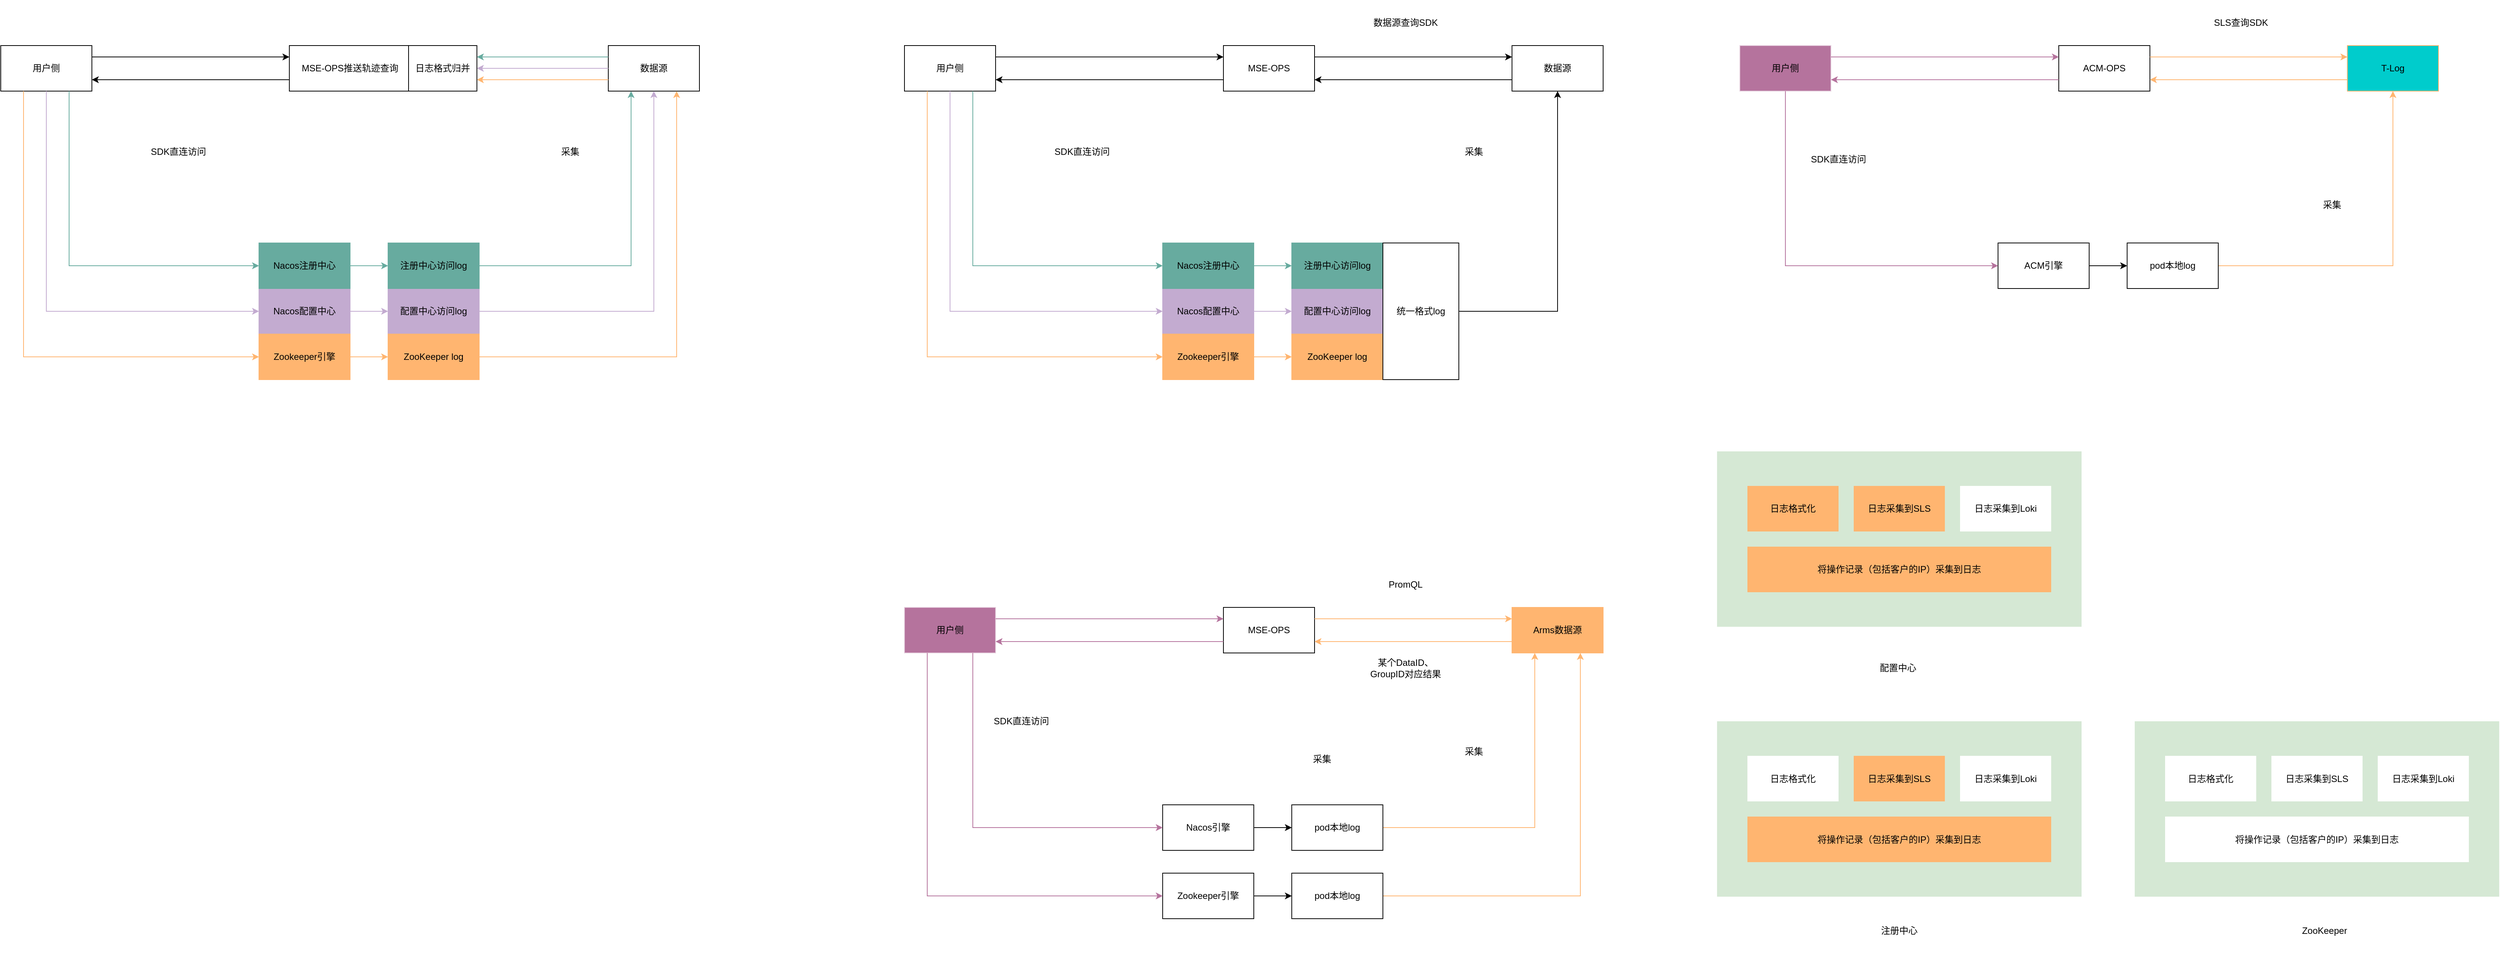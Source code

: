 <mxfile version="16.6.5" type="github">
  <diagram id="Uhu2Ll49Uh4k2IdSFsoS" name="Page-1">
    <mxGraphModel dx="3018" dy="728" grid="1" gridSize="10" guides="1" tooltips="1" connect="1" arrows="1" fold="1" page="1" pageScale="1" pageWidth="827" pageHeight="1169" math="0" shadow="0">
      <root>
        <mxCell id="0" />
        <mxCell id="1" parent="0" />
        <mxCell id="-PRiL7OBCbt_mv9-A4bU-6" value="用户侧" style="rounded=0;whiteSpace=wrap;html=1;fillColor=#B5739D;strokeColor=#E6D0DE;" parent="1" vertex="1">
          <mxGeometry x="240" y="1260" width="120" height="60" as="geometry" />
        </mxCell>
        <mxCell id="-PRiL7OBCbt_mv9-A4bU-7" value="MSE-OPS" style="rounded=0;whiteSpace=wrap;html=1;" parent="1" vertex="1">
          <mxGeometry x="660" y="1260" width="120" height="60" as="geometry" />
        </mxCell>
        <mxCell id="-PRiL7OBCbt_mv9-A4bU-8" value="Arms数据源" style="rounded=0;whiteSpace=wrap;html=1;strokeColor=#FFB570;fillColor=#FFB570;" parent="1" vertex="1">
          <mxGeometry x="1040" y="1260" width="120" height="60" as="geometry" />
        </mxCell>
        <mxCell id="-PRiL7OBCbt_mv9-A4bU-9" style="edgeStyle=orthogonalEdgeStyle;rounded=0;orthogonalLoop=1;jettySize=auto;html=1;exitX=1;exitY=0.5;exitDx=0;exitDy=0;entryX=0;entryY=0.5;entryDx=0;entryDy=0;" parent="1" source="-PRiL7OBCbt_mv9-A4bU-10" target="-PRiL7OBCbt_mv9-A4bU-23" edge="1">
          <mxGeometry relative="1" as="geometry" />
        </mxCell>
        <mxCell id="-PRiL7OBCbt_mv9-A4bU-10" value="Nacos引擎" style="rounded=0;whiteSpace=wrap;html=1;" parent="1" vertex="1">
          <mxGeometry x="580" y="1520" width="120" height="60" as="geometry" />
        </mxCell>
        <mxCell id="-PRiL7OBCbt_mv9-A4bU-11" value="" style="endArrow=classic;html=1;rounded=0;entryX=1;entryY=0.75;entryDx=0;entryDy=0;exitX=0;exitY=0.75;exitDx=0;exitDy=0;fillColor=#FFB570;strokeColor=#FFB570;" parent="1" source="-PRiL7OBCbt_mv9-A4bU-8" target="-PRiL7OBCbt_mv9-A4bU-7" edge="1">
          <mxGeometry width="50" height="50" relative="1" as="geometry">
            <mxPoint x="310" y="1410" as="sourcePoint" />
            <mxPoint x="610" y="1410" as="targetPoint" />
          </mxGeometry>
        </mxCell>
        <mxCell id="-PRiL7OBCbt_mv9-A4bU-12" value="" style="endArrow=classic;html=1;rounded=0;entryX=0;entryY=0.25;entryDx=0;entryDy=0;exitX=1;exitY=0.25;exitDx=0;exitDy=0;fillColor=#FFB570;strokeColor=#FFB570;" parent="1" source="-PRiL7OBCbt_mv9-A4bU-7" target="-PRiL7OBCbt_mv9-A4bU-8" edge="1">
          <mxGeometry width="50" height="50" relative="1" as="geometry">
            <mxPoint x="530" y="1090" as="sourcePoint" />
            <mxPoint x="530" y="1250" as="targetPoint" />
          </mxGeometry>
        </mxCell>
        <mxCell id="-PRiL7OBCbt_mv9-A4bU-13" value="SDK直连访问" style="rounded=0;whiteSpace=wrap;html=1;strokeColor=none;" parent="1" vertex="1">
          <mxGeometry x="334" y="1380" width="120" height="60" as="geometry" />
        </mxCell>
        <mxCell id="-PRiL7OBCbt_mv9-A4bU-14" value="" style="endArrow=classic;html=1;rounded=0;entryX=1;entryY=0.75;entryDx=0;entryDy=0;exitX=0;exitY=0.75;exitDx=0;exitDy=0;fillColor=#B5739D;strokeColor=#B5739D;" parent="1" source="-PRiL7OBCbt_mv9-A4bU-7" target="-PRiL7OBCbt_mv9-A4bU-6" edge="1">
          <mxGeometry width="50" height="50" relative="1" as="geometry">
            <mxPoint x="760" y="1270" as="sourcePoint" />
            <mxPoint x="760" y="1110" as="targetPoint" />
          </mxGeometry>
        </mxCell>
        <mxCell id="-PRiL7OBCbt_mv9-A4bU-15" value="" style="endArrow=classic;html=1;rounded=0;entryX=0;entryY=0.25;entryDx=0;entryDy=0;exitX=1;exitY=0.25;exitDx=0;exitDy=0;fillColor=#B5739D;strokeColor=#B5739D;" parent="1" source="-PRiL7OBCbt_mv9-A4bU-6" target="-PRiL7OBCbt_mv9-A4bU-7" edge="1">
          <mxGeometry width="50" height="50" relative="1" as="geometry">
            <mxPoint x="670" y="1315" as="sourcePoint" />
            <mxPoint x="370" y="1315" as="targetPoint" />
          </mxGeometry>
        </mxCell>
        <mxCell id="-PRiL7OBCbt_mv9-A4bU-17" style="edgeStyle=orthogonalEdgeStyle;rounded=0;orthogonalLoop=1;jettySize=auto;html=1;exitX=1;exitY=0.5;exitDx=0;exitDy=0;entryX=0;entryY=0.5;entryDx=0;entryDy=0;" parent="1" source="-PRiL7OBCbt_mv9-A4bU-18" target="-PRiL7OBCbt_mv9-A4bU-24" edge="1">
          <mxGeometry relative="1" as="geometry" />
        </mxCell>
        <mxCell id="-PRiL7OBCbt_mv9-A4bU-18" value="Zookeeper引擎" style="rounded=0;whiteSpace=wrap;html=1;" parent="1" vertex="1">
          <mxGeometry x="580" y="1610" width="120" height="60" as="geometry" />
        </mxCell>
        <mxCell id="-PRiL7OBCbt_mv9-A4bU-19" value="" style="endArrow=classic;html=1;rounded=0;entryX=0;entryY=0.5;entryDx=0;entryDy=0;exitX=0.75;exitY=1;exitDx=0;exitDy=0;fillColor=#B5739D;strokeColor=#B5739D;" parent="1" source="-PRiL7OBCbt_mv9-A4bU-6" target="-PRiL7OBCbt_mv9-A4bU-10" edge="1">
          <mxGeometry width="50" height="50" relative="1" as="geometry">
            <mxPoint x="370" y="1475" as="sourcePoint" />
            <mxPoint x="670" y="1475" as="targetPoint" />
            <Array as="points">
              <mxPoint x="330" y="1550" />
            </Array>
          </mxGeometry>
        </mxCell>
        <mxCell id="-PRiL7OBCbt_mv9-A4bU-20" value="" style="endArrow=classic;html=1;rounded=0;fillColor=#FFB570;strokeColor=#FFB570;exitX=1;exitY=0.5;exitDx=0;exitDy=0;entryX=0.25;entryY=1;entryDx=0;entryDy=0;" parent="1" source="-PRiL7OBCbt_mv9-A4bU-23" target="-PRiL7OBCbt_mv9-A4bU-8" edge="1">
          <mxGeometry width="50" height="50" relative="1" as="geometry">
            <mxPoint x="1000" y="1700" as="sourcePoint" />
            <mxPoint x="1070" y="1590" as="targetPoint" />
            <Array as="points">
              <mxPoint x="1070" y="1550" />
            </Array>
          </mxGeometry>
        </mxCell>
        <mxCell id="-PRiL7OBCbt_mv9-A4bU-21" value="" style="endArrow=classic;html=1;rounded=0;fillColor=#FFB570;strokeColor=#FFB570;exitX=1;exitY=0.5;exitDx=0;exitDy=0;entryX=0.75;entryY=1;entryDx=0;entryDy=0;" parent="1" source="-PRiL7OBCbt_mv9-A4bU-24" target="-PRiL7OBCbt_mv9-A4bU-8" edge="1">
          <mxGeometry width="50" height="50" relative="1" as="geometry">
            <mxPoint x="1010" y="1790" as="sourcePoint" />
            <mxPoint x="1130" y="1590" as="targetPoint" />
            <Array as="points">
              <mxPoint x="1130" y="1640" />
            </Array>
          </mxGeometry>
        </mxCell>
        <mxCell id="-PRiL7OBCbt_mv9-A4bU-22" value="" style="endArrow=classic;html=1;rounded=0;entryX=0;entryY=0.5;entryDx=0;entryDy=0;exitX=0.25;exitY=1;exitDx=0;exitDy=0;fillColor=#B5739D;strokeColor=#B5739D;" parent="1" source="-PRiL7OBCbt_mv9-A4bU-6" target="-PRiL7OBCbt_mv9-A4bU-18" edge="1">
          <mxGeometry width="50" height="50" relative="1" as="geometry">
            <mxPoint x="260" y="1600" as="sourcePoint" />
            <mxPoint x="590" y="1790" as="targetPoint" />
            <Array as="points">
              <mxPoint x="270" y="1640" />
            </Array>
          </mxGeometry>
        </mxCell>
        <mxCell id="-PRiL7OBCbt_mv9-A4bU-23" value="pod本地log" style="rounded=0;whiteSpace=wrap;html=1;" parent="1" vertex="1">
          <mxGeometry x="750" y="1520" width="120" height="60" as="geometry" />
        </mxCell>
        <mxCell id="-PRiL7OBCbt_mv9-A4bU-24" value="pod本地log" style="rounded=0;whiteSpace=wrap;html=1;" parent="1" vertex="1">
          <mxGeometry x="750" y="1610" width="120" height="60" as="geometry" />
        </mxCell>
        <mxCell id="-PRiL7OBCbt_mv9-A4bU-25" value="采集" style="rounded=0;whiteSpace=wrap;html=1;strokeColor=none;" parent="1" vertex="1">
          <mxGeometry x="730" y="1430" width="120" height="60" as="geometry" />
        </mxCell>
        <mxCell id="-PRiL7OBCbt_mv9-A4bU-26" value="PromQL" style="rounded=0;whiteSpace=wrap;html=1;strokeColor=none;" parent="1" vertex="1">
          <mxGeometry x="840" y="1200" width="120" height="60" as="geometry" />
        </mxCell>
        <mxCell id="-PRiL7OBCbt_mv9-A4bU-29" value="采集" style="rounded=0;whiteSpace=wrap;html=1;strokeColor=none;" parent="1" vertex="1">
          <mxGeometry x="930" y="1420" width="120" height="60" as="geometry" />
        </mxCell>
        <mxCell id="-PRiL7OBCbt_mv9-A4bU-31" value="用户侧" style="rounded=0;whiteSpace=wrap;html=1;fillColor=none;strokeColor=#000000;" parent="1" vertex="1">
          <mxGeometry x="240" y="520" width="120" height="60" as="geometry" />
        </mxCell>
        <mxCell id="-PRiL7OBCbt_mv9-A4bU-32" value="MSE-OPS" style="rounded=0;whiteSpace=wrap;html=1;" parent="1" vertex="1">
          <mxGeometry x="660" y="520" width="120" height="60" as="geometry" />
        </mxCell>
        <mxCell id="-PRiL7OBCbt_mv9-A4bU-33" value="数据源" style="rounded=0;whiteSpace=wrap;html=1;strokeColor=#000000;fillColor=none;" parent="1" vertex="1">
          <mxGeometry x="1040" y="520" width="120" height="60" as="geometry" />
        </mxCell>
        <mxCell id="-PRiL7OBCbt_mv9-A4bU-34" style="edgeStyle=orthogonalEdgeStyle;rounded=0;orthogonalLoop=1;jettySize=auto;html=1;exitX=1;exitY=0.5;exitDx=0;exitDy=0;entryX=0;entryY=0.5;entryDx=0;entryDy=0;strokeColor=#C3ABD0;fillColor=#C3ABD0;" parent="1" source="-PRiL7OBCbt_mv9-A4bU-35" target="-PRiL7OBCbt_mv9-A4bU-47" edge="1">
          <mxGeometry relative="1" as="geometry" />
        </mxCell>
        <mxCell id="-PRiL7OBCbt_mv9-A4bU-35" value="Nacos配置中心" style="rounded=0;whiteSpace=wrap;html=1;strokeColor=#C3ABD0;fillColor=#C3ABD0;" parent="1" vertex="1">
          <mxGeometry x="580" y="840" width="120" height="60" as="geometry" />
        </mxCell>
        <mxCell id="-PRiL7OBCbt_mv9-A4bU-36" value="" style="endArrow=classic;html=1;rounded=0;entryX=1;entryY=0.75;entryDx=0;entryDy=0;exitX=0;exitY=0.75;exitDx=0;exitDy=0;fillColor=#FFB570;strokeColor=#000000;" parent="1" source="-PRiL7OBCbt_mv9-A4bU-33" target="-PRiL7OBCbt_mv9-A4bU-32" edge="1">
          <mxGeometry width="50" height="50" relative="1" as="geometry">
            <mxPoint x="310" y="670" as="sourcePoint" />
            <mxPoint x="610" y="670" as="targetPoint" />
          </mxGeometry>
        </mxCell>
        <mxCell id="-PRiL7OBCbt_mv9-A4bU-37" value="" style="endArrow=classic;html=1;rounded=0;entryX=0;entryY=0.25;entryDx=0;entryDy=0;exitX=1;exitY=0.25;exitDx=0;exitDy=0;fillColor=#FFB570;strokeColor=#000000;" parent="1" source="-PRiL7OBCbt_mv9-A4bU-32" target="-PRiL7OBCbt_mv9-A4bU-33" edge="1">
          <mxGeometry width="50" height="50" relative="1" as="geometry">
            <mxPoint x="530" y="350" as="sourcePoint" />
            <mxPoint x="530" y="510" as="targetPoint" />
          </mxGeometry>
        </mxCell>
        <mxCell id="-PRiL7OBCbt_mv9-A4bU-38" value="SDK直连访问" style="rounded=0;whiteSpace=wrap;html=1;strokeColor=none;" parent="1" vertex="1">
          <mxGeometry x="414" y="630" width="120" height="60" as="geometry" />
        </mxCell>
        <mxCell id="-PRiL7OBCbt_mv9-A4bU-39" value="" style="endArrow=classic;html=1;rounded=0;entryX=1;entryY=0.75;entryDx=0;entryDy=0;exitX=0;exitY=0.75;exitDx=0;exitDy=0;fillColor=#B5739D;strokeColor=#000000;" parent="1" source="-PRiL7OBCbt_mv9-A4bU-32" target="-PRiL7OBCbt_mv9-A4bU-31" edge="1">
          <mxGeometry width="50" height="50" relative="1" as="geometry">
            <mxPoint x="760" y="530" as="sourcePoint" />
            <mxPoint x="760" y="370" as="targetPoint" />
          </mxGeometry>
        </mxCell>
        <mxCell id="-PRiL7OBCbt_mv9-A4bU-40" value="" style="endArrow=classic;html=1;rounded=0;entryX=0;entryY=0.25;entryDx=0;entryDy=0;exitX=1;exitY=0.25;exitDx=0;exitDy=0;fillColor=#B5739D;strokeColor=#000000;" parent="1" source="-PRiL7OBCbt_mv9-A4bU-31" target="-PRiL7OBCbt_mv9-A4bU-32" edge="1">
          <mxGeometry width="50" height="50" relative="1" as="geometry">
            <mxPoint x="670" y="575" as="sourcePoint" />
            <mxPoint x="370" y="575" as="targetPoint" />
          </mxGeometry>
        </mxCell>
        <mxCell id="-PRiL7OBCbt_mv9-A4bU-41" style="edgeStyle=orthogonalEdgeStyle;rounded=0;orthogonalLoop=1;jettySize=auto;html=1;exitX=1;exitY=0.5;exitDx=0;exitDy=0;entryX=0;entryY=0.5;entryDx=0;entryDy=0;strokeColor=#FFB570;fillColor=#FFB570;" parent="1" source="-PRiL7OBCbt_mv9-A4bU-42" target="-PRiL7OBCbt_mv9-A4bU-48" edge="1">
          <mxGeometry relative="1" as="geometry" />
        </mxCell>
        <mxCell id="-PRiL7OBCbt_mv9-A4bU-42" value="Zookeeper引擎" style="rounded=0;whiteSpace=wrap;html=1;fillColor=#FFB570;strokeColor=#FFB570;" parent="1" vertex="1">
          <mxGeometry x="580" y="900" width="120" height="60" as="geometry" />
        </mxCell>
        <mxCell id="-PRiL7OBCbt_mv9-A4bU-43" value="" style="endArrow=classic;html=1;rounded=0;entryX=0;entryY=0.5;entryDx=0;entryDy=0;exitX=0.5;exitY=1;exitDx=0;exitDy=0;fillColor=#C3ABD0;strokeColor=#C3ABD0;" parent="1" source="-PRiL7OBCbt_mv9-A4bU-31" target="-PRiL7OBCbt_mv9-A4bU-35" edge="1">
          <mxGeometry width="50" height="50" relative="1" as="geometry">
            <mxPoint x="370" y="735" as="sourcePoint" />
            <mxPoint x="670" y="735" as="targetPoint" />
            <Array as="points">
              <mxPoint x="300" y="870" />
            </Array>
          </mxGeometry>
        </mxCell>
        <mxCell id="-PRiL7OBCbt_mv9-A4bU-44" value="" style="endArrow=classic;html=1;rounded=0;fillColor=#FFB570;strokeColor=#000000;entryX=0.5;entryY=1;entryDx=0;entryDy=0;exitX=1;exitY=0.5;exitDx=0;exitDy=0;" parent="1" source="gdhK2bCifWNFHn0NGy2Z-6" target="-PRiL7OBCbt_mv9-A4bU-33" edge="1">
          <mxGeometry width="50" height="50" relative="1" as="geometry">
            <mxPoint x="1000" y="870" as="sourcePoint" />
            <mxPoint x="1070" y="850" as="targetPoint" />
            <Array as="points">
              <mxPoint x="1100" y="870" />
            </Array>
          </mxGeometry>
        </mxCell>
        <mxCell id="-PRiL7OBCbt_mv9-A4bU-46" value="" style="endArrow=classic;html=1;rounded=0;entryX=0;entryY=0.5;entryDx=0;entryDy=0;exitX=0.25;exitY=1;exitDx=0;exitDy=0;fillColor=#FFB570;strokeColor=#FFB570;" parent="1" source="-PRiL7OBCbt_mv9-A4bU-31" target="-PRiL7OBCbt_mv9-A4bU-42" edge="1">
          <mxGeometry width="50" height="50" relative="1" as="geometry">
            <mxPoint x="260" y="860" as="sourcePoint" />
            <mxPoint x="590" y="1050" as="targetPoint" />
            <Array as="points">
              <mxPoint x="270" y="930" />
            </Array>
          </mxGeometry>
        </mxCell>
        <mxCell id="-PRiL7OBCbt_mv9-A4bU-47" value="配置中心访问log" style="rounded=0;whiteSpace=wrap;html=1;strokeColor=#C3ABD0;fillColor=#C3ABD0;" parent="1" vertex="1">
          <mxGeometry x="750" y="840" width="120" height="60" as="geometry" />
        </mxCell>
        <mxCell id="-PRiL7OBCbt_mv9-A4bU-48" value="ZooKeeper log" style="rounded=0;whiteSpace=wrap;html=1;fillColor=#FFB570;strokeColor=#FFB570;" parent="1" vertex="1">
          <mxGeometry x="750" y="900" width="120" height="60" as="geometry" />
        </mxCell>
        <mxCell id="-PRiL7OBCbt_mv9-A4bU-50" value="数据源查询SDK" style="rounded=0;whiteSpace=wrap;html=1;strokeColor=none;" parent="1" vertex="1">
          <mxGeometry x="840" y="460" width="120" height="60" as="geometry" />
        </mxCell>
        <mxCell id="-PRiL7OBCbt_mv9-A4bU-51" value="采集" style="rounded=0;whiteSpace=wrap;html=1;strokeColor=none;" parent="1" vertex="1">
          <mxGeometry x="930" y="630" width="120" height="60" as="geometry" />
        </mxCell>
        <mxCell id="-PRiL7OBCbt_mv9-A4bU-52" value="某个DataID、GroupID对应结果" style="rounded=0;whiteSpace=wrap;html=1;strokeColor=none;" parent="1" vertex="1">
          <mxGeometry x="840" y="1310" width="120" height="60" as="geometry" />
        </mxCell>
        <mxCell id="-PRiL7OBCbt_mv9-A4bU-53" value="用户侧" style="rounded=0;whiteSpace=wrap;html=1;fillColor=#B5739D;strokeColor=#E6D0DE;" parent="1" vertex="1">
          <mxGeometry x="1340" y="520" width="120" height="60" as="geometry" />
        </mxCell>
        <mxCell id="-PRiL7OBCbt_mv9-A4bU-54" value="ACM-OPS" style="rounded=0;whiteSpace=wrap;html=1;" parent="1" vertex="1">
          <mxGeometry x="1760" y="520" width="120" height="60" as="geometry" />
        </mxCell>
        <mxCell id="-PRiL7OBCbt_mv9-A4bU-55" value="T-Log" style="rounded=0;whiteSpace=wrap;html=1;strokeColor=#FFB570;fillColor=#00CCCC;" parent="1" vertex="1">
          <mxGeometry x="2140" y="520" width="120" height="60" as="geometry" />
        </mxCell>
        <mxCell id="-PRiL7OBCbt_mv9-A4bU-56" style="edgeStyle=orthogonalEdgeStyle;rounded=0;orthogonalLoop=1;jettySize=auto;html=1;exitX=1;exitY=0.5;exitDx=0;exitDy=0;entryX=0;entryY=0.5;entryDx=0;entryDy=0;" parent="1" source="-PRiL7OBCbt_mv9-A4bU-57" target="-PRiL7OBCbt_mv9-A4bU-69" edge="1">
          <mxGeometry relative="1" as="geometry" />
        </mxCell>
        <mxCell id="-PRiL7OBCbt_mv9-A4bU-57" value="ACM引擎" style="rounded=0;whiteSpace=wrap;html=1;" parent="1" vertex="1">
          <mxGeometry x="1680" y="780" width="120" height="60" as="geometry" />
        </mxCell>
        <mxCell id="-PRiL7OBCbt_mv9-A4bU-58" value="" style="endArrow=classic;html=1;rounded=0;entryX=1;entryY=0.75;entryDx=0;entryDy=0;exitX=0;exitY=0.75;exitDx=0;exitDy=0;fillColor=#FFB570;strokeColor=#FFB570;" parent="1" source="-PRiL7OBCbt_mv9-A4bU-55" target="-PRiL7OBCbt_mv9-A4bU-54" edge="1">
          <mxGeometry width="50" height="50" relative="1" as="geometry">
            <mxPoint x="1410" y="670" as="sourcePoint" />
            <mxPoint x="1710" y="670" as="targetPoint" />
          </mxGeometry>
        </mxCell>
        <mxCell id="-PRiL7OBCbt_mv9-A4bU-59" value="" style="endArrow=classic;html=1;rounded=0;entryX=0;entryY=0.25;entryDx=0;entryDy=0;exitX=1;exitY=0.25;exitDx=0;exitDy=0;fillColor=#FFB570;strokeColor=#FFB570;" parent="1" source="-PRiL7OBCbt_mv9-A4bU-54" target="-PRiL7OBCbt_mv9-A4bU-55" edge="1">
          <mxGeometry width="50" height="50" relative="1" as="geometry">
            <mxPoint x="1630" y="350" as="sourcePoint" />
            <mxPoint x="1630" y="510" as="targetPoint" />
          </mxGeometry>
        </mxCell>
        <mxCell id="-PRiL7OBCbt_mv9-A4bU-60" value="SDK直连访问" style="rounded=0;whiteSpace=wrap;html=1;strokeColor=none;" parent="1" vertex="1">
          <mxGeometry x="1410" y="640" width="120" height="60" as="geometry" />
        </mxCell>
        <mxCell id="-PRiL7OBCbt_mv9-A4bU-61" value="" style="endArrow=classic;html=1;rounded=0;entryX=1;entryY=0.75;entryDx=0;entryDy=0;exitX=0;exitY=0.75;exitDx=0;exitDy=0;fillColor=#B5739D;strokeColor=#B5739D;" parent="1" source="-PRiL7OBCbt_mv9-A4bU-54" target="-PRiL7OBCbt_mv9-A4bU-53" edge="1">
          <mxGeometry width="50" height="50" relative="1" as="geometry">
            <mxPoint x="1860" y="530" as="sourcePoint" />
            <mxPoint x="1860" y="370" as="targetPoint" />
          </mxGeometry>
        </mxCell>
        <mxCell id="-PRiL7OBCbt_mv9-A4bU-62" value="" style="endArrow=classic;html=1;rounded=0;entryX=0;entryY=0.25;entryDx=0;entryDy=0;exitX=1;exitY=0.25;exitDx=0;exitDy=0;fillColor=#B5739D;strokeColor=#B5739D;" parent="1" source="-PRiL7OBCbt_mv9-A4bU-53" target="-PRiL7OBCbt_mv9-A4bU-54" edge="1">
          <mxGeometry width="50" height="50" relative="1" as="geometry">
            <mxPoint x="1770" y="575" as="sourcePoint" />
            <mxPoint x="1470" y="575" as="targetPoint" />
          </mxGeometry>
        </mxCell>
        <mxCell id="-PRiL7OBCbt_mv9-A4bU-65" value="" style="endArrow=classic;html=1;rounded=0;entryX=0;entryY=0.5;entryDx=0;entryDy=0;exitX=0.5;exitY=1;exitDx=0;exitDy=0;fillColor=#B5739D;strokeColor=#B5739D;" parent="1" source="-PRiL7OBCbt_mv9-A4bU-53" target="-PRiL7OBCbt_mv9-A4bU-57" edge="1">
          <mxGeometry width="50" height="50" relative="1" as="geometry">
            <mxPoint x="1470" y="735" as="sourcePoint" />
            <mxPoint x="1770" y="735" as="targetPoint" />
            <Array as="points">
              <mxPoint x="1400" y="810" />
            </Array>
          </mxGeometry>
        </mxCell>
        <mxCell id="-PRiL7OBCbt_mv9-A4bU-66" value="" style="endArrow=classic;html=1;rounded=0;fillColor=#FFB570;strokeColor=#FFB570;exitX=1;exitY=0.5;exitDx=0;exitDy=0;" parent="1" source="-PRiL7OBCbt_mv9-A4bU-69" target="-PRiL7OBCbt_mv9-A4bU-55" edge="1">
          <mxGeometry width="50" height="50" relative="1" as="geometry">
            <mxPoint x="2100" y="960" as="sourcePoint" />
            <mxPoint x="2170" y="850" as="targetPoint" />
            <Array as="points">
              <mxPoint x="2200" y="810" />
            </Array>
          </mxGeometry>
        </mxCell>
        <mxCell id="-PRiL7OBCbt_mv9-A4bU-69" value="pod本地log" style="rounded=0;whiteSpace=wrap;html=1;" parent="1" vertex="1">
          <mxGeometry x="1850" y="780" width="120" height="60" as="geometry" />
        </mxCell>
        <mxCell id="-PRiL7OBCbt_mv9-A4bU-71" value="SLS查询SDK" style="rounded=0;whiteSpace=wrap;html=1;strokeColor=none;" parent="1" vertex="1">
          <mxGeometry x="1940" y="460" width="120" height="60" as="geometry" />
        </mxCell>
        <mxCell id="-PRiL7OBCbt_mv9-A4bU-72" value="采集" style="rounded=0;whiteSpace=wrap;html=1;strokeColor=none;" parent="1" vertex="1">
          <mxGeometry x="2060" y="700" width="120" height="60" as="geometry" />
        </mxCell>
        <mxCell id="O2QCgnUelPA72kU04q-o-1" value="" style="rounded=0;whiteSpace=wrap;html=1;fillColor=#D5E8D4;strokeColor=none;" parent="1" vertex="1">
          <mxGeometry x="1310" y="1054.5" width="480" height="231" as="geometry" />
        </mxCell>
        <mxCell id="O2QCgnUelPA72kU04q-o-6" value="日志采集到SLS" style="rounded=0;whiteSpace=wrap;html=1;fillColor=#FFB570;strokeColor=none;" parent="1" vertex="1">
          <mxGeometry x="1490" y="1100" width="120" height="60" as="geometry" />
        </mxCell>
        <mxCell id="O2QCgnUelPA72kU04q-o-7" value="日志采集到Loki" style="rounded=0;whiteSpace=wrap;html=1;strokeColor=none;" parent="1" vertex="1">
          <mxGeometry x="1630" y="1100" width="120" height="60" as="geometry" />
        </mxCell>
        <mxCell id="O2QCgnUelPA72kU04q-o-8" value="将操作记录（包括客户的IP）采集到日志" style="rounded=0;whiteSpace=wrap;html=1;fillColor=#FFB570;strokeColor=none;" parent="1" vertex="1">
          <mxGeometry x="1350" y="1180" width="400" height="60" as="geometry" />
        </mxCell>
        <mxCell id="O2QCgnUelPA72kU04q-o-9" value="日志格式化" style="rounded=0;whiteSpace=wrap;html=1;fillColor=#FFB570;strokeColor=none;" parent="1" vertex="1">
          <mxGeometry x="1350" y="1100" width="120" height="60" as="geometry" />
        </mxCell>
        <mxCell id="O2QCgnUelPA72kU04q-o-11" value="配置中心&amp;nbsp;" style="rounded=0;whiteSpace=wrap;html=1;strokeColor=none;" parent="1" vertex="1">
          <mxGeometry x="1490" y="1310" width="120" height="60" as="geometry" />
        </mxCell>
        <mxCell id="O2QCgnUelPA72kU04q-o-17" value="" style="rounded=0;whiteSpace=wrap;html=1;fillColor=#D5E8D4;strokeColor=none;" parent="1" vertex="1">
          <mxGeometry x="1860" y="1410" width="480" height="231" as="geometry" />
        </mxCell>
        <mxCell id="O2QCgnUelPA72kU04q-o-18" value="注册中心" style="rounded=0;whiteSpace=wrap;html=1;strokeColor=none;" parent="1" vertex="1">
          <mxGeometry x="1490" y="1655.5" width="120" height="60" as="geometry" />
        </mxCell>
        <mxCell id="O2QCgnUelPA72kU04q-o-19" value="日志采集到SLS" style="rounded=0;whiteSpace=wrap;html=1;strokeColor=none;" parent="1" vertex="1">
          <mxGeometry x="2040" y="1455.5" width="120" height="60" as="geometry" />
        </mxCell>
        <mxCell id="O2QCgnUelPA72kU04q-o-20" value="日志采集到Loki" style="rounded=0;whiteSpace=wrap;html=1;strokeColor=none;" parent="1" vertex="1">
          <mxGeometry x="2180" y="1455.5" width="120" height="60" as="geometry" />
        </mxCell>
        <mxCell id="O2QCgnUelPA72kU04q-o-21" value="将操作记录（包括客户的IP）采集到日志" style="rounded=0;whiteSpace=wrap;html=1;strokeColor=none;" parent="1" vertex="1">
          <mxGeometry x="1900" y="1535.5" width="400" height="60" as="geometry" />
        </mxCell>
        <mxCell id="O2QCgnUelPA72kU04q-o-22" value="日志格式化" style="rounded=0;whiteSpace=wrap;html=1;strokeColor=none;" parent="1" vertex="1">
          <mxGeometry x="1900" y="1455.5" width="120" height="60" as="geometry" />
        </mxCell>
        <mxCell id="O2QCgnUelPA72kU04q-o-33" value="" style="rounded=0;whiteSpace=wrap;html=1;fillColor=#D5E8D4;strokeColor=none;" parent="1" vertex="1">
          <mxGeometry x="1310" y="1410" width="480" height="231" as="geometry" />
        </mxCell>
        <mxCell id="O2QCgnUelPA72kU04q-o-34" value="ZooKeeper" style="rounded=0;whiteSpace=wrap;html=1;strokeColor=none;" parent="1" vertex="1">
          <mxGeometry x="2050" y="1655.5" width="120" height="60" as="geometry" />
        </mxCell>
        <mxCell id="O2QCgnUelPA72kU04q-o-35" value="日志采集到SLS" style="rounded=0;whiteSpace=wrap;html=1;fillColor=#FFB570;strokeColor=none;" parent="1" vertex="1">
          <mxGeometry x="1490" y="1455.5" width="120" height="60" as="geometry" />
        </mxCell>
        <mxCell id="O2QCgnUelPA72kU04q-o-36" value="日志采集到Loki" style="rounded=0;whiteSpace=wrap;html=1;strokeColor=none;" parent="1" vertex="1">
          <mxGeometry x="1630" y="1455.5" width="120" height="60" as="geometry" />
        </mxCell>
        <mxCell id="O2QCgnUelPA72kU04q-o-37" value="将操作记录（包括客户的IP）采集到日志" style="rounded=0;whiteSpace=wrap;html=1;fillColor=#FFB570;strokeColor=none;" parent="1" vertex="1">
          <mxGeometry x="1350" y="1535.5" width="400" height="60" as="geometry" />
        </mxCell>
        <mxCell id="O2QCgnUelPA72kU04q-o-38" value="日志格式化" style="rounded=0;whiteSpace=wrap;html=1;strokeColor=none;" parent="1" vertex="1">
          <mxGeometry x="1350" y="1455.5" width="120" height="60" as="geometry" />
        </mxCell>
        <mxCell id="gdhK2bCifWNFHn0NGy2Z-1" value="Nacos注册中心" style="rounded=0;whiteSpace=wrap;html=1;strokeColor=#67AB9F;fillColor=#67AB9F;" vertex="1" parent="1">
          <mxGeometry x="580" y="780" width="120" height="60" as="geometry" />
        </mxCell>
        <mxCell id="gdhK2bCifWNFHn0NGy2Z-2" value="注册中心访问log" style="rounded=0;whiteSpace=wrap;html=1;strokeColor=#67AB9F;fillColor=#67AB9F;" vertex="1" parent="1">
          <mxGeometry x="750" y="780" width="120" height="60" as="geometry" />
        </mxCell>
        <mxCell id="gdhK2bCifWNFHn0NGy2Z-3" value="" style="endArrow=classic;html=1;rounded=0;entryX=0;entryY=0.5;entryDx=0;entryDy=0;exitX=0.75;exitY=1;exitDx=0;exitDy=0;fillColor=#B5739D;strokeColor=#67AB9F;" edge="1" parent="1" source="-PRiL7OBCbt_mv9-A4bU-31" target="gdhK2bCifWNFHn0NGy2Z-1">
          <mxGeometry width="50" height="50" relative="1" as="geometry">
            <mxPoint x="340" y="590" as="sourcePoint" />
            <mxPoint x="590" y="910" as="targetPoint" />
            <Array as="points">
              <mxPoint x="330" y="810" />
            </Array>
          </mxGeometry>
        </mxCell>
        <mxCell id="gdhK2bCifWNFHn0NGy2Z-4" style="edgeStyle=orthogonalEdgeStyle;rounded=0;orthogonalLoop=1;jettySize=auto;html=1;exitX=1;exitY=0.5;exitDx=0;exitDy=0;entryX=0;entryY=0.5;entryDx=0;entryDy=0;strokeColor=#67AB9F;fillColor=#67AB9F;" edge="1" parent="1" source="gdhK2bCifWNFHn0NGy2Z-1" target="gdhK2bCifWNFHn0NGy2Z-2">
          <mxGeometry relative="1" as="geometry">
            <mxPoint x="710" y="910" as="sourcePoint" />
            <mxPoint x="760" y="910" as="targetPoint" />
          </mxGeometry>
        </mxCell>
        <mxCell id="gdhK2bCifWNFHn0NGy2Z-6" value="统一格式log" style="rounded=0;whiteSpace=wrap;html=1;" vertex="1" parent="1">
          <mxGeometry x="870" y="780" width="100" height="180" as="geometry" />
        </mxCell>
        <mxCell id="gdhK2bCifWNFHn0NGy2Z-9" value="用户侧" style="rounded=0;whiteSpace=wrap;html=1;fillColor=none;strokeColor=#000000;" vertex="1" parent="1">
          <mxGeometry x="-950" y="520" width="120" height="60" as="geometry" />
        </mxCell>
        <mxCell id="gdhK2bCifWNFHn0NGy2Z-10" value="MSE-OPS推送轨迹查询" style="rounded=0;whiteSpace=wrap;html=1;" vertex="1" parent="1">
          <mxGeometry x="-570" y="520" width="160" height="60" as="geometry" />
        </mxCell>
        <mxCell id="gdhK2bCifWNFHn0NGy2Z-11" value="数据源" style="rounded=0;whiteSpace=wrap;html=1;strokeColor=#000000;fillColor=none;" vertex="1" parent="1">
          <mxGeometry x="-150" y="520" width="120" height="60" as="geometry" />
        </mxCell>
        <mxCell id="gdhK2bCifWNFHn0NGy2Z-12" style="edgeStyle=orthogonalEdgeStyle;rounded=0;orthogonalLoop=1;jettySize=auto;html=1;exitX=1;exitY=0.5;exitDx=0;exitDy=0;entryX=0;entryY=0.5;entryDx=0;entryDy=0;strokeColor=#C3ABD0;fillColor=#C3ABD0;" edge="1" parent="1" source="gdhK2bCifWNFHn0NGy2Z-13" target="gdhK2bCifWNFHn0NGy2Z-24">
          <mxGeometry relative="1" as="geometry" />
        </mxCell>
        <mxCell id="gdhK2bCifWNFHn0NGy2Z-13" value="Nacos配置中心" style="rounded=0;whiteSpace=wrap;html=1;strokeColor=#C3ABD0;fillColor=#C3ABD0;" vertex="1" parent="1">
          <mxGeometry x="-610" y="840" width="120" height="60" as="geometry" />
        </mxCell>
        <mxCell id="gdhK2bCifWNFHn0NGy2Z-16" value="SDK直连访问" style="rounded=0;whiteSpace=wrap;html=1;strokeColor=none;" vertex="1" parent="1">
          <mxGeometry x="-776" y="630" width="120" height="60" as="geometry" />
        </mxCell>
        <mxCell id="gdhK2bCifWNFHn0NGy2Z-17" value="" style="endArrow=classic;html=1;rounded=0;entryX=1;entryY=0.75;entryDx=0;entryDy=0;exitX=0;exitY=0.75;exitDx=0;exitDy=0;fillColor=#B5739D;strokeColor=#000000;" edge="1" parent="1" source="gdhK2bCifWNFHn0NGy2Z-10" target="gdhK2bCifWNFHn0NGy2Z-9">
          <mxGeometry width="50" height="50" relative="1" as="geometry">
            <mxPoint x="-430" y="530" as="sourcePoint" />
            <mxPoint x="-430" y="370" as="targetPoint" />
          </mxGeometry>
        </mxCell>
        <mxCell id="gdhK2bCifWNFHn0NGy2Z-18" value="" style="endArrow=classic;html=1;rounded=0;entryX=0;entryY=0.25;entryDx=0;entryDy=0;exitX=1;exitY=0.25;exitDx=0;exitDy=0;fillColor=#B5739D;strokeColor=#000000;" edge="1" parent="1" source="gdhK2bCifWNFHn0NGy2Z-9" target="gdhK2bCifWNFHn0NGy2Z-10">
          <mxGeometry width="50" height="50" relative="1" as="geometry">
            <mxPoint x="-520" y="575" as="sourcePoint" />
            <mxPoint x="-820" y="575" as="targetPoint" />
          </mxGeometry>
        </mxCell>
        <mxCell id="gdhK2bCifWNFHn0NGy2Z-19" style="edgeStyle=orthogonalEdgeStyle;rounded=0;orthogonalLoop=1;jettySize=auto;html=1;exitX=1;exitY=0.5;exitDx=0;exitDy=0;entryX=0;entryY=0.5;entryDx=0;entryDy=0;strokeColor=#FFB570;fillColor=#FFB570;" edge="1" parent="1" source="gdhK2bCifWNFHn0NGy2Z-20" target="gdhK2bCifWNFHn0NGy2Z-25">
          <mxGeometry relative="1" as="geometry" />
        </mxCell>
        <mxCell id="gdhK2bCifWNFHn0NGy2Z-20" value="Zookeeper引擎" style="rounded=0;whiteSpace=wrap;html=1;fillColor=#FFB570;strokeColor=#FFB570;" vertex="1" parent="1">
          <mxGeometry x="-610" y="900" width="120" height="60" as="geometry" />
        </mxCell>
        <mxCell id="gdhK2bCifWNFHn0NGy2Z-21" value="" style="endArrow=classic;html=1;rounded=0;entryX=0;entryY=0.5;entryDx=0;entryDy=0;exitX=0.5;exitY=1;exitDx=0;exitDy=0;fillColor=#C3ABD0;strokeColor=#C3ABD0;" edge="1" parent="1" source="gdhK2bCifWNFHn0NGy2Z-9" target="gdhK2bCifWNFHn0NGy2Z-13">
          <mxGeometry width="50" height="50" relative="1" as="geometry">
            <mxPoint x="-820" y="735" as="sourcePoint" />
            <mxPoint x="-520" y="735" as="targetPoint" />
            <Array as="points">
              <mxPoint x="-890" y="870" />
            </Array>
          </mxGeometry>
        </mxCell>
        <mxCell id="gdhK2bCifWNFHn0NGy2Z-23" value="" style="endArrow=classic;html=1;rounded=0;entryX=0;entryY=0.5;entryDx=0;entryDy=0;exitX=0.25;exitY=1;exitDx=0;exitDy=0;fillColor=#FFB570;strokeColor=#FFB570;" edge="1" parent="1" source="gdhK2bCifWNFHn0NGy2Z-9" target="gdhK2bCifWNFHn0NGy2Z-20">
          <mxGeometry width="50" height="50" relative="1" as="geometry">
            <mxPoint x="-930" y="860" as="sourcePoint" />
            <mxPoint x="-600" y="1050" as="targetPoint" />
            <Array as="points">
              <mxPoint x="-920" y="930" />
            </Array>
          </mxGeometry>
        </mxCell>
        <mxCell id="gdhK2bCifWNFHn0NGy2Z-24" value="配置中心访问log" style="rounded=0;whiteSpace=wrap;html=1;strokeColor=#C3ABD0;fillColor=#C3ABD0;" vertex="1" parent="1">
          <mxGeometry x="-440" y="840" width="120" height="60" as="geometry" />
        </mxCell>
        <mxCell id="gdhK2bCifWNFHn0NGy2Z-25" value="ZooKeeper log" style="rounded=0;whiteSpace=wrap;html=1;fillColor=#FFB570;strokeColor=#FFB570;" vertex="1" parent="1">
          <mxGeometry x="-440" y="900" width="120" height="60" as="geometry" />
        </mxCell>
        <mxCell id="gdhK2bCifWNFHn0NGy2Z-27" value="采集" style="rounded=0;whiteSpace=wrap;html=1;strokeColor=none;" vertex="1" parent="1">
          <mxGeometry x="-260" y="630" width="120" height="60" as="geometry" />
        </mxCell>
        <mxCell id="gdhK2bCifWNFHn0NGy2Z-28" value="Nacos注册中心" style="rounded=0;whiteSpace=wrap;html=1;strokeColor=#67AB9F;fillColor=#67AB9F;" vertex="1" parent="1">
          <mxGeometry x="-610" y="780" width="120" height="60" as="geometry" />
        </mxCell>
        <mxCell id="gdhK2bCifWNFHn0NGy2Z-29" value="注册中心访问log" style="rounded=0;whiteSpace=wrap;html=1;strokeColor=#67AB9F;fillColor=#67AB9F;" vertex="1" parent="1">
          <mxGeometry x="-440" y="780" width="120" height="60" as="geometry" />
        </mxCell>
        <mxCell id="gdhK2bCifWNFHn0NGy2Z-30" value="" style="endArrow=classic;html=1;rounded=0;entryX=0;entryY=0.5;entryDx=0;entryDy=0;exitX=0.75;exitY=1;exitDx=0;exitDy=0;fillColor=#B5739D;strokeColor=#67AB9F;" edge="1" parent="1" source="gdhK2bCifWNFHn0NGy2Z-9" target="gdhK2bCifWNFHn0NGy2Z-28">
          <mxGeometry width="50" height="50" relative="1" as="geometry">
            <mxPoint x="-850" y="590" as="sourcePoint" />
            <mxPoint x="-600" y="910" as="targetPoint" />
            <Array as="points">
              <mxPoint x="-860" y="810" />
            </Array>
          </mxGeometry>
        </mxCell>
        <mxCell id="gdhK2bCifWNFHn0NGy2Z-31" style="edgeStyle=orthogonalEdgeStyle;rounded=0;orthogonalLoop=1;jettySize=auto;html=1;exitX=1;exitY=0.5;exitDx=0;exitDy=0;entryX=0;entryY=0.5;entryDx=0;entryDy=0;strokeColor=#67AB9F;fillColor=#67AB9F;" edge="1" parent="1" source="gdhK2bCifWNFHn0NGy2Z-28" target="gdhK2bCifWNFHn0NGy2Z-29">
          <mxGeometry relative="1" as="geometry">
            <mxPoint x="-480" y="910" as="sourcePoint" />
            <mxPoint x="-430" y="910" as="targetPoint" />
          </mxGeometry>
        </mxCell>
        <mxCell id="gdhK2bCifWNFHn0NGy2Z-34" style="edgeStyle=orthogonalEdgeStyle;rounded=0;orthogonalLoop=1;jettySize=auto;html=1;exitX=1;exitY=0.5;exitDx=0;exitDy=0;entryX=0.25;entryY=1;entryDx=0;entryDy=0;strokeColor=#67AB9F;fillColor=#67AB9F;" edge="1" parent="1" source="gdhK2bCifWNFHn0NGy2Z-29" target="gdhK2bCifWNFHn0NGy2Z-11">
          <mxGeometry relative="1" as="geometry">
            <mxPoint x="-473" y="820" as="sourcePoint" />
            <mxPoint x="-423" y="820" as="targetPoint" />
          </mxGeometry>
        </mxCell>
        <mxCell id="gdhK2bCifWNFHn0NGy2Z-35" value="" style="endArrow=classic;html=1;rounded=0;entryX=0.5;entryY=1;entryDx=0;entryDy=0;exitX=1;exitY=0.5;exitDx=0;exitDy=0;fillColor=#C3ABD0;strokeColor=#C3ABD0;" edge="1" parent="1" source="gdhK2bCifWNFHn0NGy2Z-24" target="gdhK2bCifWNFHn0NGy2Z-11">
          <mxGeometry width="50" height="50" relative="1" as="geometry">
            <mxPoint x="-880" y="590" as="sourcePoint" />
            <mxPoint x="-600" y="880" as="targetPoint" />
            <Array as="points">
              <mxPoint x="-90" y="870" />
            </Array>
          </mxGeometry>
        </mxCell>
        <mxCell id="gdhK2bCifWNFHn0NGy2Z-36" value="" style="endArrow=classic;html=1;rounded=0;entryX=0.75;entryY=1;entryDx=0;entryDy=0;exitX=1;exitY=0.5;exitDx=0;exitDy=0;fillColor=#FFB570;strokeColor=#FFB570;" edge="1" parent="1" source="gdhK2bCifWNFHn0NGy2Z-25" target="gdhK2bCifWNFHn0NGy2Z-11">
          <mxGeometry width="50" height="50" relative="1" as="geometry">
            <mxPoint x="-200" y="819" as="sourcePoint" />
            <mxPoint x="110" y="1169" as="targetPoint" />
            <Array as="points">
              <mxPoint x="-60" y="930" />
            </Array>
          </mxGeometry>
        </mxCell>
        <mxCell id="gdhK2bCifWNFHn0NGy2Z-37" style="edgeStyle=orthogonalEdgeStyle;rounded=0;orthogonalLoop=1;jettySize=auto;html=1;exitX=0;exitY=0.25;exitDx=0;exitDy=0;strokeColor=#67AB9F;fillColor=#67AB9F;entryX=1;entryY=0.25;entryDx=0;entryDy=0;" edge="1" parent="1" source="gdhK2bCifWNFHn0NGy2Z-11" target="gdhK2bCifWNFHn0NGy2Z-40">
          <mxGeometry relative="1" as="geometry">
            <mxPoint x="20" y="785" as="sourcePoint" />
            <mxPoint x="-310" y="500" as="targetPoint" />
          </mxGeometry>
        </mxCell>
        <mxCell id="gdhK2bCifWNFHn0NGy2Z-38" value="" style="endArrow=classic;html=1;rounded=0;exitX=0;exitY=0.5;exitDx=0;exitDy=0;fillColor=#C3ABD0;strokeColor=#C3ABD0;entryX=1;entryY=0.5;entryDx=0;entryDy=0;" edge="1" parent="1" source="gdhK2bCifWNFHn0NGy2Z-11" target="gdhK2bCifWNFHn0NGy2Z-40">
          <mxGeometry width="50" height="50" relative="1" as="geometry">
            <mxPoint x="-70" y="875" as="sourcePoint" />
            <mxPoint x="-300" y="520" as="targetPoint" />
            <Array as="points" />
          </mxGeometry>
        </mxCell>
        <mxCell id="gdhK2bCifWNFHn0NGy2Z-39" value="" style="endArrow=classic;html=1;rounded=0;exitX=0;exitY=0.75;exitDx=0;exitDy=0;fillColor=#FFB570;strokeColor=#FFB570;entryX=1;entryY=0.75;entryDx=0;entryDy=0;" edge="1" parent="1" source="gdhK2bCifWNFHn0NGy2Z-11" target="gdhK2bCifWNFHn0NGy2Z-40">
          <mxGeometry width="50" height="50" relative="1" as="geometry">
            <mxPoint x="-140" y="940" as="sourcePoint" />
            <mxPoint x="-270" y="540" as="targetPoint" />
            <Array as="points" />
          </mxGeometry>
        </mxCell>
        <mxCell id="gdhK2bCifWNFHn0NGy2Z-40" value="日志格式归并" style="rounded=0;whiteSpace=wrap;html=1;" vertex="1" parent="1">
          <mxGeometry x="-413" y="520" width="90" height="60" as="geometry" />
        </mxCell>
      </root>
    </mxGraphModel>
  </diagram>
</mxfile>
